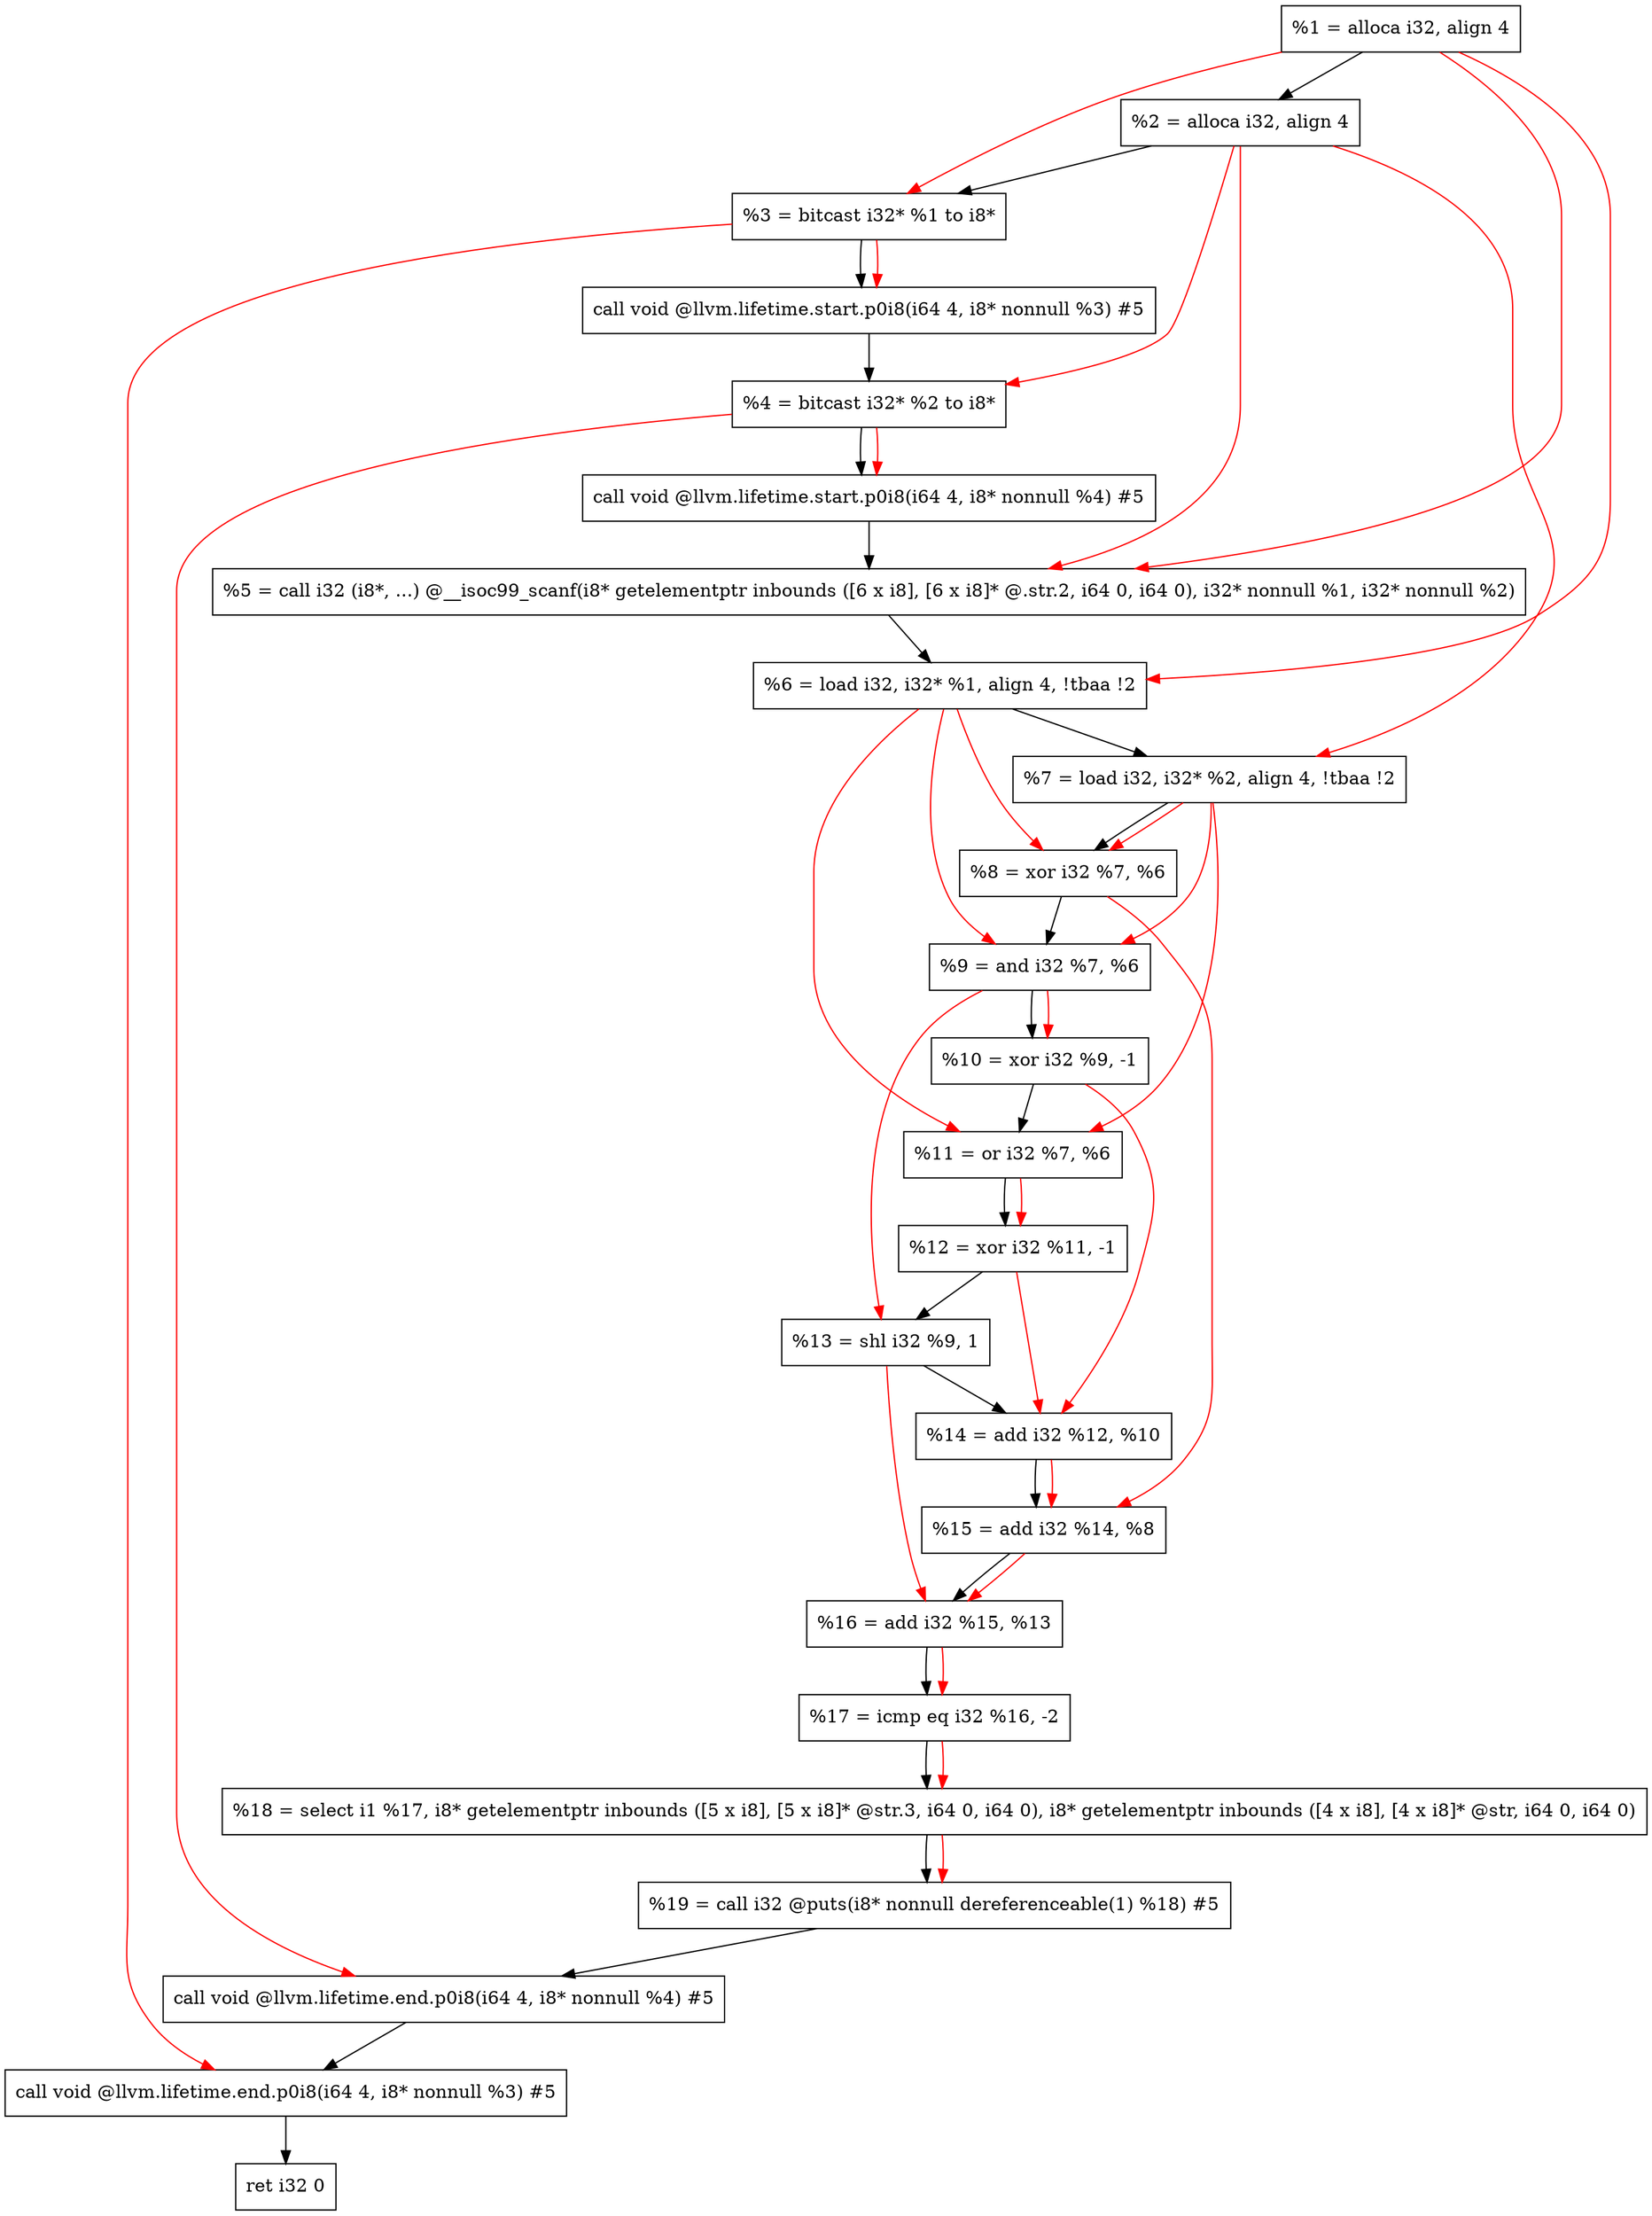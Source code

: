 digraph "DFG for'main' function" {
	Node0x1e8d688[shape=record, label="  %1 = alloca i32, align 4"];
	Node0x1e8d738[shape=record, label="  %2 = alloca i32, align 4"];
	Node0x1e8d7c8[shape=record, label="  %3 = bitcast i32* %1 to i8*"];
	Node0x1e8dc28[shape=record, label="  call void @llvm.lifetime.start.p0i8(i64 4, i8* nonnull %3) #5"];
	Node0x1e8dd08[shape=record, label="  %4 = bitcast i32* %2 to i8*"];
	Node0x1e8de28[shape=record, label="  call void @llvm.lifetime.start.p0i8(i64 4, i8* nonnull %4) #5"];
	Node0x1e8e060[shape=record, label="  %5 = call i32 (i8*, ...) @__isoc99_scanf(i8* getelementptr inbounds ([6 x i8], [6 x i8]* @.str.2, i64 0, i64 0), i32* nonnull %1, i32* nonnull %2)"];
	Node0x1e8e118[shape=record, label="  %6 = load i32, i32* %1, align 4, !tbaa !2"];
	Node0x1e8f088[shape=record, label="  %7 = load i32, i32* %2, align 4, !tbaa !2"];
	Node0x1e8f710[shape=record, label="  %8 = xor i32 %7, %6"];
	Node0x1e8f780[shape=record, label="  %9 = and i32 %7, %6"];
	Node0x1e8f7f0[shape=record, label="  %10 = xor i32 %9, -1"];
	Node0x1e8f860[shape=record, label="  %11 = or i32 %7, %6"];
	Node0x1e8f8d0[shape=record, label="  %12 = xor i32 %11, -1"];
	Node0x1e8f940[shape=record, label="  %13 = shl i32 %9, 1"];
	Node0x1e8f9b0[shape=record, label="  %14 = add i32 %12, %10"];
	Node0x1e8fa20[shape=record, label="  %15 = add i32 %14, %8"];
	Node0x1e8fa90[shape=record, label="  %16 = add i32 %15, %13"];
	Node0x1e8fb00[shape=record, label="  %17 = icmp eq i32 %16, -2"];
	Node0x1e2e9d8[shape=record, label="  %18 = select i1 %17, i8* getelementptr inbounds ([5 x i8], [5 x i8]* @str.3, i64 0, i64 0), i8* getelementptr inbounds ([4 x i8], [4 x i8]* @str, i64 0, i64 0)"];
	Node0x1e8fb90[shape=record, label="  %19 = call i32 @puts(i8* nonnull dereferenceable(1) %18) #5"];
	Node0x1e8fde8[shape=record, label="  call void @llvm.lifetime.end.p0i8(i64 4, i8* nonnull %4) #5"];
	Node0x1e8ff48[shape=record, label="  call void @llvm.lifetime.end.p0i8(i64 4, i8* nonnull %3) #5"];
	Node0x1e90008[shape=record, label="  ret i32 0"];
	Node0x1e8d688 -> Node0x1e8d738;
	Node0x1e8d738 -> Node0x1e8d7c8;
	Node0x1e8d7c8 -> Node0x1e8dc28;
	Node0x1e8dc28 -> Node0x1e8dd08;
	Node0x1e8dd08 -> Node0x1e8de28;
	Node0x1e8de28 -> Node0x1e8e060;
	Node0x1e8e060 -> Node0x1e8e118;
	Node0x1e8e118 -> Node0x1e8f088;
	Node0x1e8f088 -> Node0x1e8f710;
	Node0x1e8f710 -> Node0x1e8f780;
	Node0x1e8f780 -> Node0x1e8f7f0;
	Node0x1e8f7f0 -> Node0x1e8f860;
	Node0x1e8f860 -> Node0x1e8f8d0;
	Node0x1e8f8d0 -> Node0x1e8f940;
	Node0x1e8f940 -> Node0x1e8f9b0;
	Node0x1e8f9b0 -> Node0x1e8fa20;
	Node0x1e8fa20 -> Node0x1e8fa90;
	Node0x1e8fa90 -> Node0x1e8fb00;
	Node0x1e8fb00 -> Node0x1e2e9d8;
	Node0x1e2e9d8 -> Node0x1e8fb90;
	Node0x1e8fb90 -> Node0x1e8fde8;
	Node0x1e8fde8 -> Node0x1e8ff48;
	Node0x1e8ff48 -> Node0x1e90008;
edge [color=red]
	Node0x1e8d688 -> Node0x1e8d7c8;
	Node0x1e8d7c8 -> Node0x1e8dc28;
	Node0x1e8d738 -> Node0x1e8dd08;
	Node0x1e8dd08 -> Node0x1e8de28;
	Node0x1e8d688 -> Node0x1e8e060;
	Node0x1e8d738 -> Node0x1e8e060;
	Node0x1e8d688 -> Node0x1e8e118;
	Node0x1e8d738 -> Node0x1e8f088;
	Node0x1e8f088 -> Node0x1e8f710;
	Node0x1e8e118 -> Node0x1e8f710;
	Node0x1e8f088 -> Node0x1e8f780;
	Node0x1e8e118 -> Node0x1e8f780;
	Node0x1e8f780 -> Node0x1e8f7f0;
	Node0x1e8f088 -> Node0x1e8f860;
	Node0x1e8e118 -> Node0x1e8f860;
	Node0x1e8f860 -> Node0x1e8f8d0;
	Node0x1e8f780 -> Node0x1e8f940;
	Node0x1e8f8d0 -> Node0x1e8f9b0;
	Node0x1e8f7f0 -> Node0x1e8f9b0;
	Node0x1e8f9b0 -> Node0x1e8fa20;
	Node0x1e8f710 -> Node0x1e8fa20;
	Node0x1e8fa20 -> Node0x1e8fa90;
	Node0x1e8f940 -> Node0x1e8fa90;
	Node0x1e8fa90 -> Node0x1e8fb00;
	Node0x1e8fb00 -> Node0x1e2e9d8;
	Node0x1e2e9d8 -> Node0x1e8fb90;
	Node0x1e8dd08 -> Node0x1e8fde8;
	Node0x1e8d7c8 -> Node0x1e8ff48;
}
